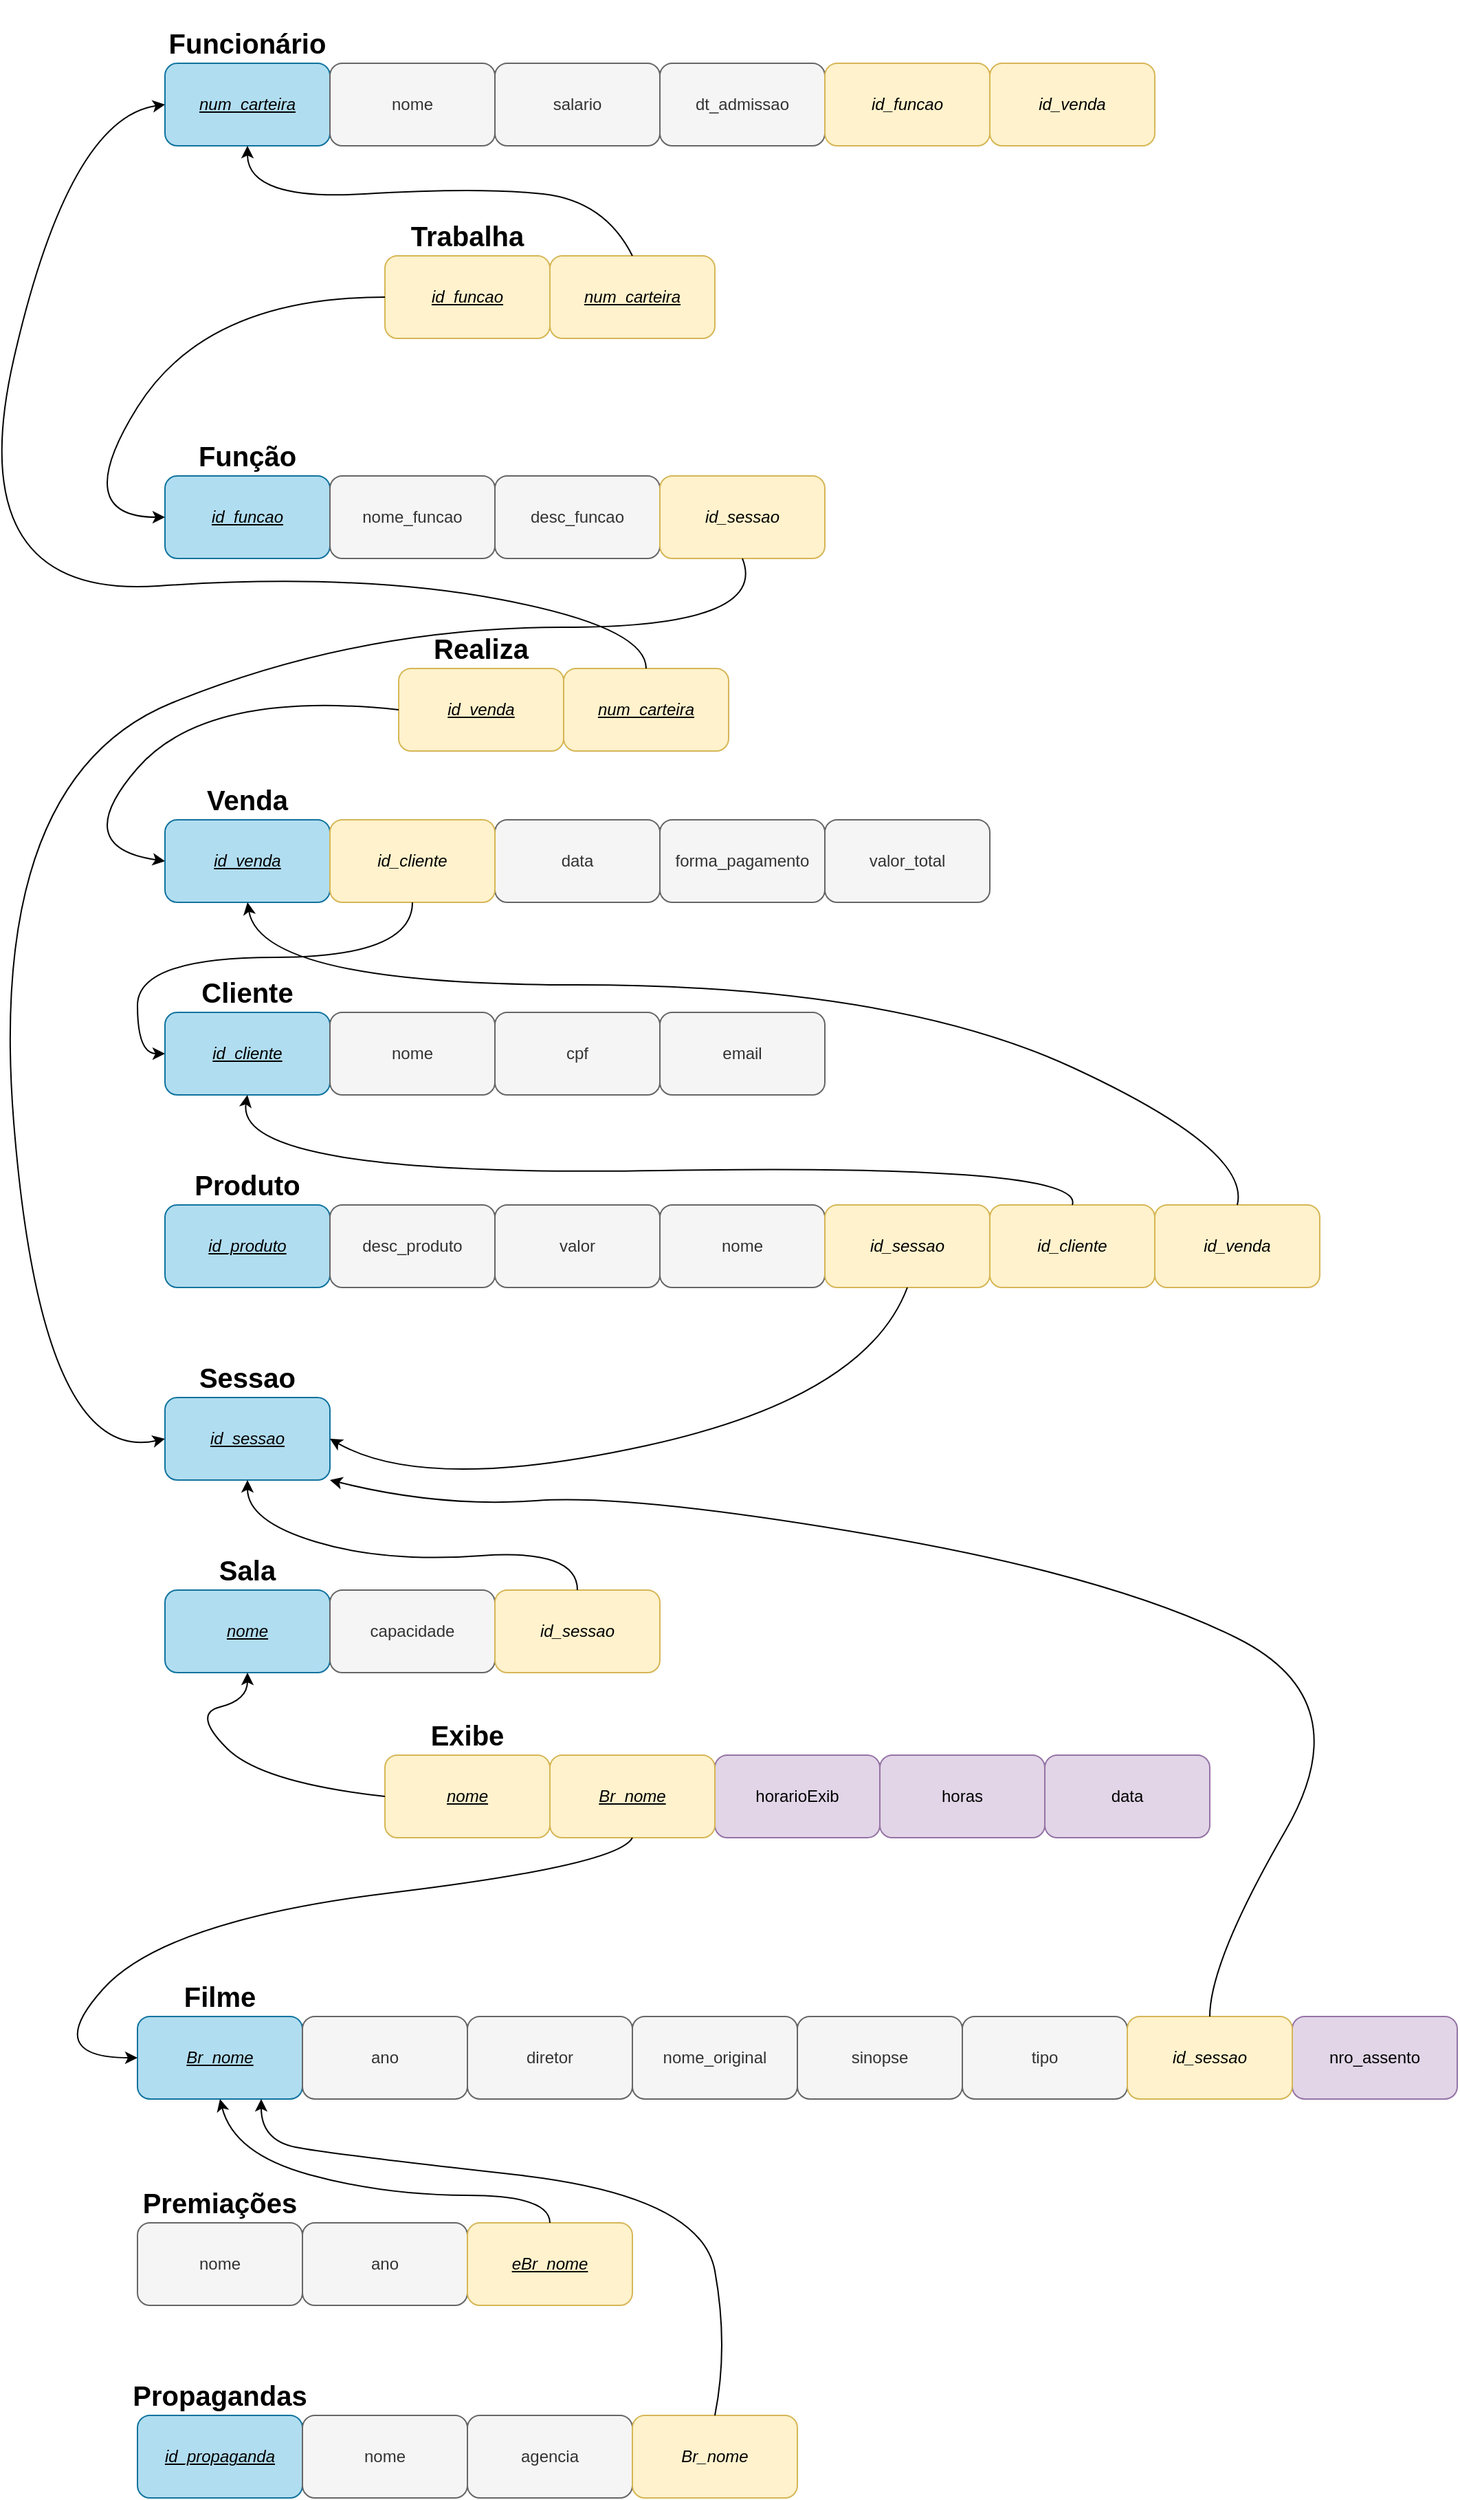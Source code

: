<mxfile version="20.0.1" type="device"><diagram id="O5ftclB6xCMxiQQ1lLrp" name="Page-1"><mxGraphModel dx="2067" dy="1812" grid="1" gridSize="10" guides="1" tooltips="1" connect="1" arrows="1" fold="1" page="1" pageScale="1" pageWidth="827" pageHeight="1169" math="0" shadow="0"><root><mxCell id="0"/><mxCell id="1" parent="0"/><mxCell id="ygFPYad_q7GnZOstslIp-2" value="&lt;u&gt;num_carteira&lt;/u&gt;" style="rounded=1;whiteSpace=wrap;html=1;fillColor=#b1ddf0;strokeColor=#10739e;fontStyle=2;labelBorderColor=none;labelBackgroundColor=none;" parent="1" vertex="1"><mxGeometry x="40" y="-110" width="120" height="60" as="geometry"/></mxCell><mxCell id="ygFPYad_q7GnZOstslIp-3" value="nome" style="rounded=1;whiteSpace=wrap;html=1;fillColor=#f5f5f5;strokeColor=#666666;fontColor=#333333;labelBorderColor=none;labelBackgroundColor=none;" parent="1" vertex="1"><mxGeometry x="160" y="-110" width="120" height="60" as="geometry"/></mxCell><mxCell id="ygFPYad_q7GnZOstslIp-4" value="salario" style="rounded=1;whiteSpace=wrap;html=1;fillColor=#f5f5f5;strokeColor=#666666;fontColor=#333333;labelBorderColor=none;labelBackgroundColor=none;" parent="1" vertex="1"><mxGeometry x="280" y="-110" width="120" height="60" as="geometry"/></mxCell><mxCell id="ygFPYad_q7GnZOstslIp-5" value="dt_admissao" style="rounded=1;whiteSpace=wrap;html=1;fillColor=#f5f5f5;strokeColor=#666666;fontColor=#333333;labelBorderColor=none;labelBackgroundColor=none;" parent="1" vertex="1"><mxGeometry x="400" y="-110" width="120" height="60" as="geometry"/></mxCell><mxCell id="ygFPYad_q7GnZOstslIp-7" value="&lt;h1&gt;&lt;font style=&quot;font-size: 20px;&quot;&gt;Funcionário&lt;/font&gt;&lt;/h1&gt;" style="text;html=1;strokeColor=none;fillColor=none;align=center;verticalAlign=middle;whiteSpace=wrap;rounded=0;" parent="1" vertex="1"><mxGeometry x="40" y="-140" width="120" height="30" as="geometry"/></mxCell><mxCell id="ygFPYad_q7GnZOstslIp-8" value="&lt;u&gt;id_funcao&lt;/u&gt;" style="rounded=1;whiteSpace=wrap;html=1;fillColor=#b1ddf0;strokeColor=#10739e;fontStyle=2;labelBorderColor=none;labelBackgroundColor=none;" parent="1" vertex="1"><mxGeometry x="40" y="190" width="120" height="60" as="geometry"/></mxCell><mxCell id="ygFPYad_q7GnZOstslIp-9" value="nome_funcao" style="rounded=1;whiteSpace=wrap;html=1;fillColor=#f5f5f5;strokeColor=#666666;fontColor=#333333;labelBorderColor=none;labelBackgroundColor=none;" parent="1" vertex="1"><mxGeometry x="160" y="190" width="120" height="60" as="geometry"/></mxCell><mxCell id="ygFPYad_q7GnZOstslIp-10" value="desc_funcao" style="rounded=1;whiteSpace=wrap;html=1;fillColor=#f5f5f5;strokeColor=#666666;fontColor=#333333;labelBorderColor=none;labelBackgroundColor=none;" parent="1" vertex="1"><mxGeometry x="280" y="190" width="120" height="60" as="geometry"/></mxCell><mxCell id="ygFPYad_q7GnZOstslIp-12" value="&lt;h1&gt;&lt;font style=&quot;font-size: 20px;&quot;&gt;Função&lt;/font&gt;&lt;/h1&gt;" style="text;html=1;strokeColor=none;fillColor=none;align=center;verticalAlign=middle;whiteSpace=wrap;rounded=0;labelBorderColor=none;labelBackgroundColor=none;" parent="1" vertex="1"><mxGeometry x="40" y="160" width="120" height="30" as="geometry"/></mxCell><mxCell id="ygFPYad_q7GnZOstslIp-13" value="&lt;u&gt;id_venda&lt;/u&gt;" style="rounded=1;whiteSpace=wrap;html=1;fillColor=#b1ddf0;strokeColor=#10739e;fontStyle=2;labelBorderColor=none;labelBackgroundColor=none;" parent="1" vertex="1"><mxGeometry x="40" y="440" width="120" height="60" as="geometry"/></mxCell><mxCell id="ygFPYad_q7GnZOstslIp-14" value="data" style="rounded=1;whiteSpace=wrap;html=1;fillColor=#f5f5f5;strokeColor=#666666;fontColor=#333333;labelBorderColor=none;labelBackgroundColor=none;" parent="1" vertex="1"><mxGeometry x="280" y="440" width="120" height="60" as="geometry"/></mxCell><mxCell id="ygFPYad_q7GnZOstslIp-15" value="forma_pagamento" style="rounded=1;whiteSpace=wrap;html=1;fillColor=#f5f5f5;strokeColor=#666666;fontColor=#333333;labelBorderColor=none;labelBackgroundColor=none;" parent="1" vertex="1"><mxGeometry x="400" y="440" width="120" height="60" as="geometry"/></mxCell><mxCell id="ygFPYad_q7GnZOstslIp-16" value="&lt;h1&gt;&lt;font style=&quot;font-size: 20px;&quot;&gt;Venda&lt;/font&gt;&lt;/h1&gt;" style="text;html=1;strokeColor=none;fillColor=none;align=center;verticalAlign=middle;whiteSpace=wrap;rounded=0;labelBorderColor=none;labelBackgroundColor=none;" parent="1" vertex="1"><mxGeometry x="40" y="410" width="120" height="30" as="geometry"/></mxCell><mxCell id="ygFPYad_q7GnZOstslIp-17" value="valor_total" style="rounded=1;whiteSpace=wrap;html=1;fillColor=#f5f5f5;strokeColor=#666666;fontColor=#333333;labelBorderColor=none;labelBackgroundColor=none;" parent="1" vertex="1"><mxGeometry x="520" y="440" width="120" height="60" as="geometry"/></mxCell><mxCell id="ygFPYad_q7GnZOstslIp-18" value="&lt;u&gt;id_cliente&lt;/u&gt;" style="rounded=1;whiteSpace=wrap;html=1;fillColor=#b1ddf0;strokeColor=#10739e;fontStyle=2;labelBorderColor=none;labelBackgroundColor=none;" parent="1" vertex="1"><mxGeometry x="40" y="580" width="120" height="60" as="geometry"/></mxCell><mxCell id="ygFPYad_q7GnZOstslIp-19" value="nome" style="rounded=1;whiteSpace=wrap;html=1;fillColor=#f5f5f5;strokeColor=#666666;fontColor=#333333;labelBorderColor=none;labelBackgroundColor=none;" parent="1" vertex="1"><mxGeometry x="160" y="580" width="120" height="60" as="geometry"/></mxCell><mxCell id="ygFPYad_q7GnZOstslIp-20" value="cpf" style="rounded=1;whiteSpace=wrap;html=1;fillColor=#f5f5f5;strokeColor=#666666;fontColor=#333333;labelBorderColor=none;labelBackgroundColor=none;" parent="1" vertex="1"><mxGeometry x="280" y="580" width="120" height="60" as="geometry"/></mxCell><mxCell id="ygFPYad_q7GnZOstslIp-21" value="&lt;h1&gt;&lt;font style=&quot;font-size: 20px;&quot;&gt;Cliente&lt;/font&gt;&lt;/h1&gt;" style="text;html=1;strokeColor=none;fillColor=none;align=center;verticalAlign=middle;whiteSpace=wrap;rounded=0;labelBorderColor=none;labelBackgroundColor=none;" parent="1" vertex="1"><mxGeometry x="40" y="550" width="120" height="30" as="geometry"/></mxCell><mxCell id="ygFPYad_q7GnZOstslIp-22" value="email" style="rounded=1;whiteSpace=wrap;html=1;fillColor=#f5f5f5;strokeColor=#666666;fontColor=#333333;labelBorderColor=none;labelBackgroundColor=none;" parent="1" vertex="1"><mxGeometry x="400" y="580" width="120" height="60" as="geometry"/></mxCell><mxCell id="ygFPYad_q7GnZOstslIp-23" value="&lt;u&gt;id_produto&lt;/u&gt;" style="rounded=1;whiteSpace=wrap;html=1;fillColor=#b1ddf0;strokeColor=#10739e;fontStyle=2;labelBorderColor=none;labelBackgroundColor=none;" parent="1" vertex="1"><mxGeometry x="40" y="720" width="120" height="60" as="geometry"/></mxCell><mxCell id="ygFPYad_q7GnZOstslIp-24" value="desc_produto" style="rounded=1;whiteSpace=wrap;html=1;fillColor=#f5f5f5;strokeColor=#666666;fontColor=#333333;labelBorderColor=none;labelBackgroundColor=none;" parent="1" vertex="1"><mxGeometry x="160" y="720" width="120" height="60" as="geometry"/></mxCell><mxCell id="ygFPYad_q7GnZOstslIp-25" value="valor" style="rounded=1;whiteSpace=wrap;html=1;fillColor=#f5f5f5;strokeColor=#666666;fontColor=#333333;labelBorderColor=none;labelBackgroundColor=none;" parent="1" vertex="1"><mxGeometry x="280" y="720" width="120" height="60" as="geometry"/></mxCell><mxCell id="ygFPYad_q7GnZOstslIp-26" value="&lt;h1&gt;&lt;font style=&quot;font-size: 20px;&quot;&gt;Produto&lt;/font&gt;&lt;/h1&gt;" style="text;html=1;strokeColor=none;fillColor=none;align=center;verticalAlign=middle;whiteSpace=wrap;rounded=0;labelBorderColor=none;labelBackgroundColor=none;" parent="1" vertex="1"><mxGeometry x="40" y="690" width="120" height="30" as="geometry"/></mxCell><mxCell id="ygFPYad_q7GnZOstslIp-27" value="nome" style="rounded=1;whiteSpace=wrap;html=1;fillColor=#f5f5f5;strokeColor=#666666;fontColor=#333333;labelBorderColor=none;labelBackgroundColor=none;" parent="1" vertex="1"><mxGeometry x="400" y="720" width="120" height="60" as="geometry"/></mxCell><mxCell id="ygFPYad_q7GnZOstslIp-28" value="&lt;u&gt;nome&lt;/u&gt;" style="rounded=1;whiteSpace=wrap;html=1;fillColor=#b1ddf0;strokeColor=#10739e;fontStyle=2;labelBorderColor=none;labelBackgroundColor=none;" parent="1" vertex="1"><mxGeometry x="40" y="1000" width="120" height="60" as="geometry"/></mxCell><mxCell id="ygFPYad_q7GnZOstslIp-29" value="capacidade" style="rounded=1;whiteSpace=wrap;html=1;fillColor=#f5f5f5;strokeColor=#666666;fontColor=#333333;labelBorderColor=none;labelBackgroundColor=none;" parent="1" vertex="1"><mxGeometry x="160" y="1000" width="120" height="60" as="geometry"/></mxCell><mxCell id="ygFPYad_q7GnZOstslIp-31" value="&lt;h1&gt;&lt;font style=&quot;font-size: 20px;&quot;&gt;Sala&lt;/font&gt;&lt;/h1&gt;" style="text;html=1;strokeColor=none;fillColor=none;align=center;verticalAlign=middle;whiteSpace=wrap;rounded=0;labelBorderColor=none;labelBackgroundColor=none;" parent="1" vertex="1"><mxGeometry x="40" y="970" width="120" height="30" as="geometry"/></mxCell><mxCell id="ygFPYad_q7GnZOstslIp-33" value="&lt;u&gt;id_sessao&lt;/u&gt;" style="rounded=1;whiteSpace=wrap;html=1;fillColor=#b1ddf0;strokeColor=#10739e;fontStyle=2;labelBorderColor=none;labelBackgroundColor=none;" parent="1" vertex="1"><mxGeometry x="40" y="860" width="120" height="60" as="geometry"/></mxCell><mxCell id="ygFPYad_q7GnZOstslIp-36" value="&lt;h1&gt;&lt;font style=&quot;font-size: 20px;&quot;&gt;Sessao&lt;/font&gt;&lt;/h1&gt;" style="text;html=1;strokeColor=none;fillColor=none;align=center;verticalAlign=middle;whiteSpace=wrap;rounded=0;labelBorderColor=none;labelBackgroundColor=none;" parent="1" vertex="1"><mxGeometry x="40" y="830" width="120" height="30" as="geometry"/></mxCell><mxCell id="ygFPYad_q7GnZOstslIp-38" value="&lt;u&gt;Br_nome&lt;/u&gt;" style="rounded=1;whiteSpace=wrap;html=1;fillColor=#b1ddf0;strokeColor=#10739e;fontStyle=2;labelBorderColor=none;labelBackgroundColor=none;" parent="1" vertex="1"><mxGeometry x="20" y="1310" width="120" height="60" as="geometry"/></mxCell><mxCell id="ygFPYad_q7GnZOstslIp-39" value="ano" style="rounded=1;whiteSpace=wrap;html=1;fillColor=#f5f5f5;strokeColor=#666666;fontColor=#333333;labelBorderColor=none;labelBackgroundColor=none;" parent="1" vertex="1"><mxGeometry x="140" y="1310" width="120" height="60" as="geometry"/></mxCell><mxCell id="ygFPYad_q7GnZOstslIp-40" value="diretor" style="rounded=1;whiteSpace=wrap;html=1;fillColor=#f5f5f5;strokeColor=#666666;fontColor=#333333;labelBorderColor=none;labelBackgroundColor=none;" parent="1" vertex="1"><mxGeometry x="260" y="1310" width="120" height="60" as="geometry"/></mxCell><mxCell id="ygFPYad_q7GnZOstslIp-41" value="&lt;h1&gt;&lt;font style=&quot;font-size: 20px;&quot;&gt;Filme&lt;/font&gt;&lt;/h1&gt;" style="text;html=1;strokeColor=none;fillColor=none;align=center;verticalAlign=middle;whiteSpace=wrap;rounded=0;labelBorderColor=none;labelBackgroundColor=none;" parent="1" vertex="1"><mxGeometry x="20" y="1280" width="120" height="30" as="geometry"/></mxCell><mxCell id="ygFPYad_q7GnZOstslIp-42" value="nome_original" style="rounded=1;whiteSpace=wrap;html=1;fillColor=#f5f5f5;strokeColor=#666666;fontColor=#333333;labelBorderColor=none;labelBackgroundColor=none;" parent="1" vertex="1"><mxGeometry x="380" y="1310" width="120" height="60" as="geometry"/></mxCell><mxCell id="ygFPYad_q7GnZOstslIp-43" value="sinopse" style="rounded=1;whiteSpace=wrap;html=1;fillColor=#f5f5f5;strokeColor=#666666;fontColor=#333333;labelBorderColor=none;labelBackgroundColor=none;" parent="1" vertex="1"><mxGeometry x="500" y="1310" width="120" height="60" as="geometry"/></mxCell><mxCell id="ygFPYad_q7GnZOstslIp-44" value="tipo" style="rounded=1;whiteSpace=wrap;html=1;fillColor=#f5f5f5;strokeColor=#666666;fontColor=#333333;labelBorderColor=none;labelBackgroundColor=none;" parent="1" vertex="1"><mxGeometry x="620" y="1310" width="120" height="60" as="geometry"/></mxCell><mxCell id="ygFPYad_q7GnZOstslIp-46" value="nome" style="rounded=1;whiteSpace=wrap;html=1;fillColor=#f5f5f5;strokeColor=#666666;fontColor=#333333;labelBorderColor=none;labelBackgroundColor=none;" parent="1" vertex="1"><mxGeometry x="20" y="1460" width="120" height="60" as="geometry"/></mxCell><mxCell id="ygFPYad_q7GnZOstslIp-47" value="ano" style="rounded=1;whiteSpace=wrap;html=1;fillColor=#f5f5f5;strokeColor=#666666;fontColor=#333333;labelBorderColor=none;labelBackgroundColor=none;" parent="1" vertex="1"><mxGeometry x="140" y="1460" width="120" height="60" as="geometry"/></mxCell><mxCell id="ygFPYad_q7GnZOstslIp-49" value="&lt;h1&gt;&lt;font style=&quot;font-size: 20px;&quot;&gt;Premiações&lt;/font&gt;&lt;/h1&gt;" style="text;html=1;strokeColor=none;fillColor=none;align=center;verticalAlign=middle;whiteSpace=wrap;rounded=0;labelBorderColor=none;labelBackgroundColor=none;" parent="1" vertex="1"><mxGeometry x="20" y="1430" width="120" height="30" as="geometry"/></mxCell><mxCell id="ygFPYad_q7GnZOstslIp-53" value="&lt;i&gt;&lt;u&gt;id_propaganda&lt;/u&gt;&lt;/i&gt;" style="rounded=1;whiteSpace=wrap;html=1;fillColor=#b1ddf0;strokeColor=#10739e;labelBorderColor=none;labelBackgroundColor=none;" parent="1" vertex="1"><mxGeometry x="20" y="1600" width="120" height="60" as="geometry"/></mxCell><mxCell id="ygFPYad_q7GnZOstslIp-54" value="nome" style="rounded=1;whiteSpace=wrap;html=1;fillColor=#f5f5f5;strokeColor=#666666;fontColor=#333333;labelBorderColor=none;labelBackgroundColor=none;" parent="1" vertex="1"><mxGeometry x="140" y="1600" width="120" height="60" as="geometry"/></mxCell><mxCell id="ygFPYad_q7GnZOstslIp-55" value="&lt;h1&gt;&lt;font style=&quot;font-size: 20px;&quot;&gt;Propagandas&lt;/font&gt;&lt;/h1&gt;" style="text;html=1;strokeColor=none;fillColor=none;align=center;verticalAlign=middle;whiteSpace=wrap;rounded=0;labelBorderColor=none;labelBackgroundColor=none;" parent="1" vertex="1"><mxGeometry x="20" y="1570" width="120" height="30" as="geometry"/></mxCell><mxCell id="ygFPYad_q7GnZOstslIp-56" value="agencia" style="rounded=1;whiteSpace=wrap;html=1;fillColor=#f5f5f5;strokeColor=#666666;fontColor=#333333;labelBorderColor=none;labelBackgroundColor=none;" parent="1" vertex="1"><mxGeometry x="260" y="1600" width="120" height="60" as="geometry"/></mxCell><mxCell id="ygFPYad_q7GnZOstslIp-57" value="&lt;u&gt;&lt;i&gt;eBr_nome&lt;/i&gt;&lt;/u&gt;" style="rounded=1;whiteSpace=wrap;html=1;fillColor=#fff2cc;strokeColor=#d6b656;labelBorderColor=none;labelBackgroundColor=none;" parent="1" vertex="1"><mxGeometry x="260" y="1460" width="120" height="60" as="geometry"/></mxCell><mxCell id="ygFPYad_q7GnZOstslIp-58" value="id_funcao" style="rounded=1;whiteSpace=wrap;html=1;fillColor=#fff2cc;strokeColor=#d6b656;fontStyle=2;labelBorderColor=none;labelBackgroundColor=none;" parent="1" vertex="1"><mxGeometry x="520" y="-110" width="120" height="60" as="geometry"/></mxCell><mxCell id="ygFPYad_q7GnZOstslIp-65" value="id_venda" style="rounded=1;whiteSpace=wrap;html=1;fillColor=#fff2cc;strokeColor=#d6b656;fontStyle=2;labelBorderColor=none;labelBackgroundColor=none;" parent="1" vertex="1"><mxGeometry x="640" y="-110" width="120" height="60" as="geometry"/></mxCell><mxCell id="ygFPYad_q7GnZOstslIp-69" value="id_cliente" style="rounded=1;whiteSpace=wrap;html=1;fillColor=#fff2cc;strokeColor=#d6b656;fontStyle=2;labelBorderColor=none;labelBackgroundColor=none;" parent="1" vertex="1"><mxGeometry x="160" y="440" width="120" height="60" as="geometry"/></mxCell><mxCell id="ygFPYad_q7GnZOstslIp-73" value="id_sessao" style="rounded=1;whiteSpace=wrap;html=1;fillColor=#fff2cc;strokeColor=#d6b656;fontStyle=2;labelBorderColor=none;labelBackgroundColor=none;" parent="1" vertex="1"><mxGeometry x="400" y="190" width="120" height="60" as="geometry"/></mxCell><mxCell id="ygFPYad_q7GnZOstslIp-81" value="id_venda" style="rounded=1;whiteSpace=wrap;html=1;fillColor=#fff2cc;strokeColor=#d6b656;fontStyle=2;labelBorderColor=none;labelBackgroundColor=none;" parent="1" vertex="1"><mxGeometry x="760" y="720" width="120" height="60" as="geometry"/></mxCell><mxCell id="ygFPYad_q7GnZOstslIp-82" value="id_cliente" style="rounded=1;whiteSpace=wrap;html=1;fillColor=#fff2cc;strokeColor=#d6b656;fontStyle=2;labelBorderColor=none;labelBackgroundColor=none;" parent="1" vertex="1"><mxGeometry x="640" y="720" width="120" height="60" as="geometry"/></mxCell><mxCell id="ygFPYad_q7GnZOstslIp-83" value="id_sessao" style="rounded=1;whiteSpace=wrap;html=1;fillColor=#fff2cc;strokeColor=#d6b656;fontStyle=2;labelBorderColor=none;labelBackgroundColor=none;" parent="1" vertex="1"><mxGeometry x="520" y="720" width="120" height="60" as="geometry"/></mxCell><mxCell id="ygFPYad_q7GnZOstslIp-84" value="nro_assento" style="rounded=1;whiteSpace=wrap;html=1;fillColor=#e1d5e7;strokeColor=#9673a6;labelBorderColor=none;labelBackgroundColor=none;" parent="1" vertex="1"><mxGeometry x="860" y="1310" width="120" height="60" as="geometry"/></mxCell><mxCell id="ygFPYad_q7GnZOstslIp-86" value="id_sessao" style="rounded=1;whiteSpace=wrap;html=1;fillColor=#fff2cc;strokeColor=#d6b656;fontStyle=2;labelBorderColor=none;labelBackgroundColor=none;" parent="1" vertex="1"><mxGeometry x="280" y="1000" width="120" height="60" as="geometry"/></mxCell><mxCell id="ygFPYad_q7GnZOstslIp-87" value="horarioExib" style="rounded=1;whiteSpace=wrap;html=1;fillColor=#e1d5e7;strokeColor=#9673a6;labelBorderColor=none;labelBackgroundColor=none;" parent="1" vertex="1"><mxGeometry x="440" y="1120" width="120" height="60" as="geometry"/></mxCell><mxCell id="ygFPYad_q7GnZOstslIp-89" value="data" style="rounded=1;whiteSpace=wrap;html=1;fillColor=#e1d5e7;strokeColor=#9673a6;labelBorderColor=none;labelBackgroundColor=none;" parent="1" vertex="1"><mxGeometry x="680" y="1120" width="120" height="60" as="geometry"/></mxCell><mxCell id="ygFPYad_q7GnZOstslIp-90" value="horas" style="rounded=1;whiteSpace=wrap;html=1;fillColor=#e1d5e7;strokeColor=#9673a6;labelBorderColor=none;labelBackgroundColor=none;" parent="1" vertex="1"><mxGeometry x="560" y="1120" width="120" height="60" as="geometry"/></mxCell><mxCell id="ygFPYad_q7GnZOstslIp-91" value="Br_nome" style="rounded=1;whiteSpace=wrap;html=1;fillColor=#fff2cc;strokeColor=#d6b656;fontStyle=2;labelBorderColor=none;labelBackgroundColor=none;" parent="1" vertex="1"><mxGeometry x="380" y="1600" width="120" height="60" as="geometry"/></mxCell><mxCell id="ygFPYad_q7GnZOstslIp-109" value="id_sessao" style="rounded=1;whiteSpace=wrap;html=1;fillColor=#fff2cc;strokeColor=#d6b656;fontStyle=2;labelBorderColor=none;labelBackgroundColor=none;" parent="1" vertex="1"><mxGeometry x="740" y="1310" width="120" height="60" as="geometry"/></mxCell><mxCell id="AKiX0ahUJJy3bUZjrd7X-2" value="&lt;u style=&quot;color: rgb(0, 0, 0);&quot;&gt;id_funcao&lt;/u&gt;" style="rounded=1;whiteSpace=wrap;html=1;fillColor=#fff2cc;strokeColor=#d6b656;fontStyle=2;labelBorderColor=none;labelBackgroundColor=none;" parent="1" vertex="1"><mxGeometry x="200" y="30" width="120" height="60" as="geometry"/></mxCell><mxCell id="AKiX0ahUJJy3bUZjrd7X-3" value="&lt;u style=&quot;color: rgb(0, 0, 0); font-style: italic;&quot;&gt;num_carteira&lt;/u&gt;" style="rounded=1;whiteSpace=wrap;html=1;fillColor=#fff2cc;strokeColor=#d6b656;labelBorderColor=none;labelBackgroundColor=none;" parent="1" vertex="1"><mxGeometry x="320" y="30" width="120" height="60" as="geometry"/></mxCell><mxCell id="AKiX0ahUJJy3bUZjrd7X-6" value="&lt;h1&gt;&lt;font style=&quot;font-size: 20px;&quot;&gt;Trabalha&lt;/font&gt;&lt;/h1&gt;" style="text;html=1;strokeColor=none;fillColor=none;align=center;verticalAlign=middle;whiteSpace=wrap;rounded=0;" parent="1" vertex="1"><mxGeometry x="200" width="120" height="30" as="geometry"/></mxCell><mxCell id="AKiX0ahUJJy3bUZjrd7X-9" value="" style="curved=1;endArrow=classic;html=1;rounded=0;entryX=0.5;entryY=1;entryDx=0;entryDy=0;exitX=0.5;exitY=0;exitDx=0;exitDy=0;" parent="1" source="AKiX0ahUJJy3bUZjrd7X-3" target="ygFPYad_q7GnZOstslIp-2" edge="1"><mxGeometry width="50" height="50" relative="1" as="geometry"><mxPoint x="540" y="50" as="sourcePoint"/><mxPoint x="440" y="120" as="targetPoint"/><Array as="points"><mxPoint x="360" y="-10"/><mxPoint x="270" y="-20"/><mxPoint x="100" y="-10"/></Array></mxGeometry></mxCell><mxCell id="AKiX0ahUJJy3bUZjrd7X-10" value="" style="curved=1;endArrow=classic;html=1;rounded=0;entryX=0;entryY=0.5;entryDx=0;entryDy=0;exitX=0;exitY=0.5;exitDx=0;exitDy=0;" parent="1" source="AKiX0ahUJJy3bUZjrd7X-2" target="ygFPYad_q7GnZOstslIp-8" edge="1"><mxGeometry width="50" height="50" relative="1" as="geometry"><mxPoint x="-30" y="270" as="sourcePoint"/><mxPoint x="20" y="220" as="targetPoint"/><Array as="points"><mxPoint x="70" y="60"/><mxPoint x="-30" y="220"/></Array></mxGeometry></mxCell><mxCell id="AKiX0ahUJJy3bUZjrd7X-11" value="&lt;u&gt;num_carteira&lt;/u&gt;" style="rounded=1;whiteSpace=wrap;html=1;fillColor=#fff2cc;strokeColor=#d6b656;fontStyle=2;labelBorderColor=none;labelBackgroundColor=none;" parent="1" vertex="1"><mxGeometry x="330" y="330" width="120" height="60" as="geometry"/></mxCell><mxCell id="AKiX0ahUJJy3bUZjrd7X-12" value="&lt;u style=&quot;color: rgb(0, 0, 0); font-style: italic;&quot;&gt;id_venda&lt;/u&gt;" style="rounded=1;whiteSpace=wrap;html=1;fillColor=#fff2cc;strokeColor=#d6b656;labelBorderColor=none;labelBackgroundColor=none;" parent="1" vertex="1"><mxGeometry x="210" y="330" width="120" height="60" as="geometry"/></mxCell><mxCell id="AKiX0ahUJJy3bUZjrd7X-13" value="&lt;h1&gt;&lt;font style=&quot;font-size: 20px;&quot;&gt;Realiza&lt;/font&gt;&lt;/h1&gt;" style="text;html=1;strokeColor=none;fillColor=none;align=center;verticalAlign=middle;whiteSpace=wrap;rounded=0;" parent="1" vertex="1"><mxGeometry x="210" y="300" width="120" height="30" as="geometry"/></mxCell><mxCell id="AKiX0ahUJJy3bUZjrd7X-15" value="" style="curved=1;endArrow=classic;html=1;rounded=0;entryX=0;entryY=0.5;entryDx=0;entryDy=0;exitX=0;exitY=0.5;exitDx=0;exitDy=0;" parent="1" source="AKiX0ahUJJy3bUZjrd7X-12" target="ygFPYad_q7GnZOstslIp-13" edge="1"><mxGeometry width="50" height="50" relative="1" as="geometry"><mxPoint x="200" y="345" as="sourcePoint"/><mxPoint x="40" y="505" as="targetPoint"/><Array as="points"><mxPoint x="70" y="345"/><mxPoint x="-30" y="460"/></Array></mxGeometry></mxCell><mxCell id="AKiX0ahUJJy3bUZjrd7X-16" value="" style="curved=1;endArrow=classic;html=1;rounded=0;entryX=0;entryY=0.5;entryDx=0;entryDy=0;exitX=0.5;exitY=0;exitDx=0;exitDy=0;" parent="1" source="AKiX0ahUJJy3bUZjrd7X-11" target="ygFPYad_q7GnZOstslIp-2" edge="1"><mxGeometry width="50" height="50" relative="1" as="geometry"><mxPoint x="-30" y="-20" as="sourcePoint"/><mxPoint x="20" y="-70" as="targetPoint"/><Array as="points"><mxPoint x="390" y="300"/><mxPoint x="180" y="260"/><mxPoint x="-110" y="280"/><mxPoint x="-30" y="-70"/></Array></mxGeometry></mxCell><mxCell id="AKiX0ahUJJy3bUZjrd7X-18" value="" style="curved=1;endArrow=classic;html=1;rounded=0;exitX=0.5;exitY=1;exitDx=0;exitDy=0;entryX=1;entryY=0.5;entryDx=0;entryDy=0;" parent="1" source="ygFPYad_q7GnZOstslIp-83" target="ygFPYad_q7GnZOstslIp-33" edge="1"><mxGeometry width="50" height="50" relative="1" as="geometry"><mxPoint x="200" y="910" as="sourcePoint"/><mxPoint x="250" y="860" as="targetPoint"/><Array as="points"><mxPoint x="550" y="860"/><mxPoint x="230" y="930"/></Array></mxGeometry></mxCell><mxCell id="AKiX0ahUJJy3bUZjrd7X-21" value="&lt;u&gt;Br_nome&lt;/u&gt;" style="rounded=1;whiteSpace=wrap;html=1;fillColor=#fff2cc;strokeColor=#d6b656;fontStyle=2;labelBorderColor=none;labelBackgroundColor=none;" parent="1" vertex="1"><mxGeometry x="320" y="1120" width="120" height="60" as="geometry"/></mxCell><mxCell id="AKiX0ahUJJy3bUZjrd7X-22" value="&lt;u style=&quot;color: rgb(0, 0, 0); font-style: italic;&quot;&gt;nome&lt;/u&gt;" style="rounded=1;whiteSpace=wrap;html=1;fillColor=#fff2cc;strokeColor=#d6b656;labelBorderColor=none;labelBackgroundColor=none;" parent="1" vertex="1"><mxGeometry x="200" y="1120" width="120" height="60" as="geometry"/></mxCell><mxCell id="AKiX0ahUJJy3bUZjrd7X-23" value="&lt;h1&gt;&lt;font style=&quot;font-size: 20px;&quot;&gt;Exibe&lt;/font&gt;&lt;/h1&gt;" style="text;html=1;strokeColor=none;fillColor=none;align=center;verticalAlign=middle;whiteSpace=wrap;rounded=0;" parent="1" vertex="1"><mxGeometry x="200" y="1090" width="120" height="30" as="geometry"/></mxCell><mxCell id="AKiX0ahUJJy3bUZjrd7X-25" value="" style="curved=1;endArrow=classic;html=1;rounded=0;entryX=0.5;entryY=1;entryDx=0;entryDy=0;exitX=0;exitY=0.5;exitDx=0;exitDy=0;" parent="1" source="AKiX0ahUJJy3bUZjrd7X-22" target="ygFPYad_q7GnZOstslIp-28" edge="1"><mxGeometry width="50" height="50" relative="1" as="geometry"><mxPoint x="60" y="1140" as="sourcePoint"/><mxPoint x="110" y="1090" as="targetPoint"/><Array as="points"><mxPoint x="110" y="1140"/><mxPoint x="60" y="1090"/><mxPoint x="100" y="1080"/></Array></mxGeometry></mxCell><mxCell id="AKiX0ahUJJy3bUZjrd7X-27" value="" style="curved=1;endArrow=classic;html=1;rounded=0;entryX=0;entryY=0.5;entryDx=0;entryDy=0;exitX=0.5;exitY=1;exitDx=0;exitDy=0;" parent="1" source="AKiX0ahUJJy3bUZjrd7X-21" target="ygFPYad_q7GnZOstslIp-38" edge="1"><mxGeometry width="50" height="50" relative="1" as="geometry"><mxPoint x="-50" y="1390" as="sourcePoint"/><mxPoint y="1340" as="targetPoint"/><Array as="points"><mxPoint x="370" y="1200"/><mxPoint x="40" y="1240"/><mxPoint x="-50" y="1340"/></Array></mxGeometry></mxCell><mxCell id="AKiX0ahUJJy3bUZjrd7X-28" value="" style="curved=1;endArrow=classic;html=1;rounded=0;entryX=0.5;entryY=1;entryDx=0;entryDy=0;exitX=0.5;exitY=0;exitDx=0;exitDy=0;" parent="1" source="ygFPYad_q7GnZOstslIp-57" target="ygFPYad_q7GnZOstslIp-38" edge="1"><mxGeometry width="50" height="50" relative="1" as="geometry"><mxPoint x="150" y="1440" as="sourcePoint"/><mxPoint x="200" y="1390" as="targetPoint"/><Array as="points"><mxPoint x="320" y="1440"/><mxPoint x="200" y="1440"/><mxPoint x="90" y="1410"/></Array></mxGeometry></mxCell><mxCell id="AKiX0ahUJJy3bUZjrd7X-29" value="" style="curved=1;endArrow=classic;html=1;rounded=0;entryX=0.75;entryY=1;entryDx=0;entryDy=0;exitX=0.5;exitY=0;exitDx=0;exitDy=0;" parent="1" source="ygFPYad_q7GnZOstslIp-91" target="ygFPYad_q7GnZOstslIp-38" edge="1"><mxGeometry width="50" height="50" relative="1" as="geometry"><mxPoint x="540" y="1520" as="sourcePoint"/><mxPoint x="590" y="1470" as="targetPoint"/><Array as="points"><mxPoint x="450" y="1550"/><mxPoint x="430" y="1440"/><mxPoint x="160" y="1410"/><mxPoint x="110" y="1400"/></Array></mxGeometry></mxCell><mxCell id="AKiX0ahUJJy3bUZjrd7X-30" value="" style="curved=1;endArrow=classic;html=1;rounded=0;entryX=1;entryY=1;entryDx=0;entryDy=0;exitX=0.5;exitY=0;exitDx=0;exitDy=0;" parent="1" source="ygFPYad_q7GnZOstslIp-109" target="ygFPYad_q7GnZOstslIp-33" edge="1"><mxGeometry width="50" height="50" relative="1" as="geometry"><mxPoint x="540" y="1040" as="sourcePoint"/><mxPoint x="590" y="990" as="targetPoint"/><Array as="points"><mxPoint x="800" y="1270"/><mxPoint x="910" y="1080"/><mxPoint x="730" y="990"/><mxPoint x="380" y="930"/><mxPoint x="240" y="940"/></Array></mxGeometry></mxCell><mxCell id="AKiX0ahUJJy3bUZjrd7X-31" value="" style="curved=1;endArrow=classic;html=1;rounded=0;exitX=0.5;exitY=0;exitDx=0;exitDy=0;entryX=0.5;entryY=1;entryDx=0;entryDy=0;" parent="1" source="ygFPYad_q7GnZOstslIp-86" target="ygFPYad_q7GnZOstslIp-33" edge="1"><mxGeometry width="50" height="50" relative="1" as="geometry"><mxPoint x="150" y="980" as="sourcePoint"/><mxPoint x="200" y="930" as="targetPoint"/><Array as="points"><mxPoint x="340" y="970"/><mxPoint x="200" y="980"/><mxPoint x="100" y="950"/></Array></mxGeometry></mxCell><mxCell id="AKiX0ahUJJy3bUZjrd7X-33" value="" style="curved=1;endArrow=classic;html=1;rounded=0;entryX=0.5;entryY=1;entryDx=0;entryDy=0;exitX=0.5;exitY=0;exitDx=0;exitDy=0;" parent="1" source="ygFPYad_q7GnZOstslIp-82" target="ygFPYad_q7GnZOstslIp-18" edge="1"><mxGeometry width="50" height="50" relative="1" as="geometry"><mxPoint x="540" y="670" as="sourcePoint"/><mxPoint x="590" y="620" as="targetPoint"/><Array as="points"><mxPoint x="710" y="690"/><mxPoint x="90" y="700"/></Array></mxGeometry></mxCell><mxCell id="AKiX0ahUJJy3bUZjrd7X-37" value="" style="curved=1;endArrow=classic;html=1;rounded=0;entryX=0;entryY=0.5;entryDx=0;entryDy=0;exitX=0.5;exitY=1;exitDx=0;exitDy=0;" parent="1" source="ygFPYad_q7GnZOstslIp-69" target="ygFPYad_q7GnZOstslIp-18" edge="1"><mxGeometry width="50" height="50" relative="1" as="geometry"><mxPoint x="-70" y="660" as="sourcePoint"/><mxPoint x="-20" y="610" as="targetPoint"/><Array as="points"><mxPoint x="220" y="540"/><mxPoint x="20" y="540"/><mxPoint x="20" y="610"/></Array></mxGeometry></mxCell><mxCell id="AKiX0ahUJJy3bUZjrd7X-38" value="" style="curved=1;endArrow=classic;html=1;rounded=0;exitX=0.5;exitY=0;exitDx=0;exitDy=0;entryX=0.5;entryY=1;entryDx=0;entryDy=0;" parent="1" source="ygFPYad_q7GnZOstslIp-81" target="ygFPYad_q7GnZOstslIp-13" edge="1"><mxGeometry width="50" height="50" relative="1" as="geometry"><mxPoint x="540" y="550" as="sourcePoint"/><mxPoint x="590" y="500" as="targetPoint"/><Array as="points"><mxPoint x="830" y="680"/><mxPoint x="570" y="560"/><mxPoint x="110" y="560"/></Array></mxGeometry></mxCell><mxCell id="AKiX0ahUJJy3bUZjrd7X-39" value="" style="curved=1;endArrow=classic;html=1;rounded=0;exitX=0.5;exitY=1;exitDx=0;exitDy=0;entryX=0;entryY=0.5;entryDx=0;entryDy=0;" parent="1" source="ygFPYad_q7GnZOstslIp-73" target="ygFPYad_q7GnZOstslIp-33" edge="1"><mxGeometry width="50" height="50" relative="1" as="geometry"><mxPoint x="520" y="370" as="sourcePoint"/><mxPoint x="780" y="300" as="targetPoint"/><Array as="points"><mxPoint x="480" y="300"/><mxPoint x="180" y="300"/><mxPoint x="-90" y="410"/><mxPoint x="-50" y="910"/></Array></mxGeometry></mxCell></root></mxGraphModel></diagram></mxfile>